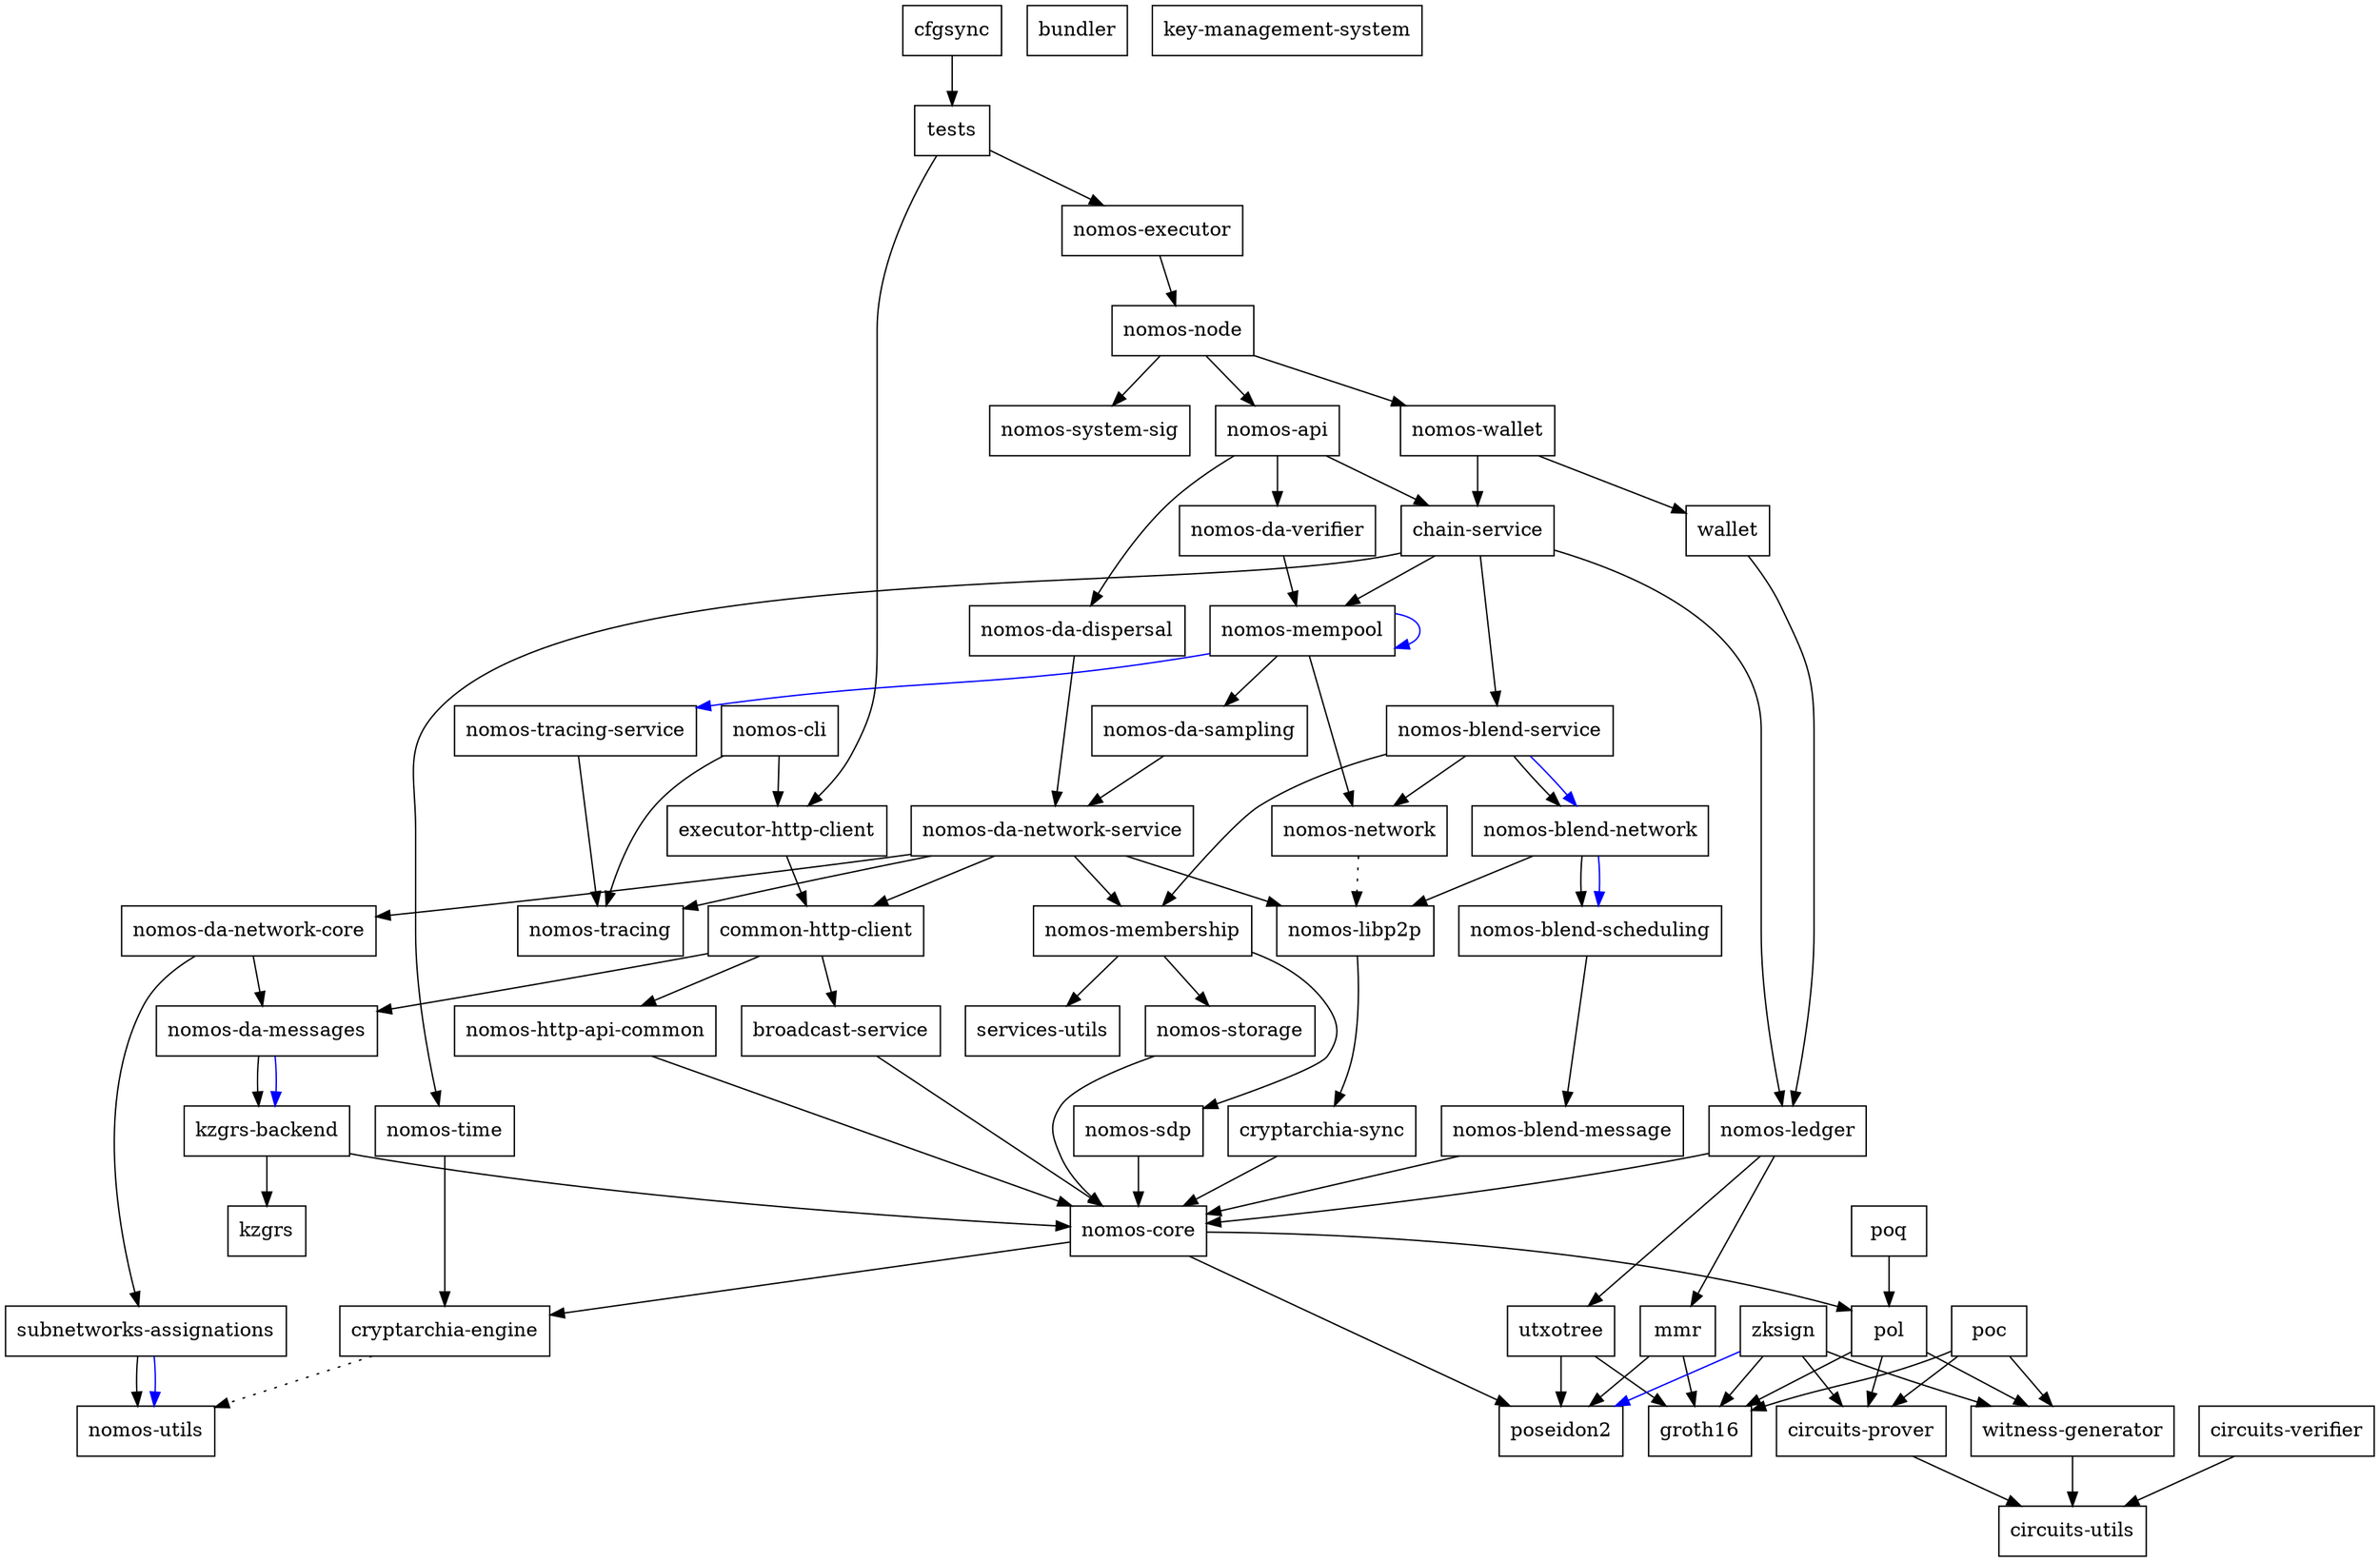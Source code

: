 digraph {
    0 [ label = "cryptarchia-engine" shape = box]
    1 [ label = "nomos-utils" shape = box]
    2 [ label = "cryptarchia-sync" shape = box]
    3 [ label = "nomos-core" shape = box]
    4 [ label = "groth16" shape = box]
    5 [ label = "pol" shape = box]
    6 [ label = "circuits-prover" shape = box]
    7 [ label = "circuits-utils" shape = box]
    8 [ label = "witness-generator" shape = box]
    9 [ label = "poseidon2" shape = box]
    10 [ label = "nomos-ledger" shape = box]
    11 [ label = "mmr" shape = box]
    12 [ label = "utxotree" shape = box]
    13 [ label = "nomos-http-api-common" shape = box]
    14 [ label = "nomos-executor" shape = box]
    15 [ label = "broadcast-service" shape = box]
    16 [ label = "kzgrs-backend" shape = box]
    17 [ label = "kzgrs" shape = box]
    18 [ label = "nomos-api" shape = box]
    19 [ label = "chain-service" shape = box]
    20 [ label = "nomos-blend-service" shape = box]
    21 [ label = "nomos-blend-message" shape = box]
    22 [ label = "nomos-blend-network" shape = box]
    23 [ label = "nomos-blend-scheduling" shape = box]
    24 [ label = "nomos-libp2p" shape = box]
    25 [ label = "nomos-membership" shape = box]
    26 [ label = "nomos-sdp" shape = box]
    27 [ label = "nomos-storage" shape = box]
    28 [ label = "services-utils" shape = box]
    29 [ label = "nomos-network" shape = box]
    30 [ label = "nomos-da-sampling" shape = box]
    31 [ label = "nomos-da-network-core" shape = box]
    32 [ label = "nomos-da-messages" shape = box]
    33 [ label = "subnetworks-assignations" shape = box]
    34 [ label = "nomos-da-network-service" shape = box]
    35 [ label = "common-http-client" shape = box]
    36 [ label = "nomos-tracing" shape = box]
    37 [ label = "nomos-mempool" shape = box]
    38 [ label = "nomos-tracing-service" shape = box]
    39 [ label = "nomos-time" shape = box]
    40 [ label = "nomos-da-dispersal" shape = box]
    41 [ label = "nomos-da-verifier" shape = box]
    42 [ label = "nomos-node" shape = box]
    43 [ label = "nomos-system-sig" shape = box]
    44 [ label = "nomos-wallet" shape = box]
    45 [ label = "wallet" shape = box]
    46 [ label = "executor-http-client" shape = box]
    47 [ label = "bundler" shape = box]
    48 [ label = "nomos-cli" shape = box]
    49 [ label = "key-management-system" shape = box]
    50 [ label = "cfgsync" shape = box]
    51 [ label = "tests" shape = box]
    52 [ label = "circuits-verifier" shape = box]
    53 [ label = "poc" shape = box]
    54 [ label = "poq" shape = box]
    55 [ label = "zksign" shape = box]
    0 -> 1 [ style = dotted]
    2 -> 3 [ ]
    3 -> 0 [ ]
    3 -> 5 [ ]
    3 -> 9 [ ]
    5 -> 6 [ ]
    5 -> 4 [ ]
    5 -> 8 [ ]
    6 -> 7 [ ]
    8 -> 7 [ ]
    10 -> 11 [ ]
    10 -> 3 [ ]
    10 -> 12 [ ]
    11 -> 4 [ ]
    11 -> 9 [ ]
    12 -> 4 [ ]
    12 -> 9 [ ]
    13 -> 3 [ ]
    14 -> 42 [ ]
    15 -> 3 [ ]
    16 -> 17 [ ]
    16 -> 3 [ ]
    18 -> 19 [ ]
    18 -> 40 [ ]
    18 -> 41 [ ]
    19 -> 20 [ ]
    19 -> 10 [ ]
    19 -> 37 [ ]
    19 -> 39 [ ]
    20 -> 22 [ ]
    20 -> 22 [ color = blue]
    20 -> 25 [ ]
    20 -> 29 [ ]
    21 -> 3 [ ]
    22 -> 23 [ ]
    22 -> 23 [ color = blue]
    22 -> 24 [ ]
    23 -> 21 [ ]
    24 -> 2 [ ]
    25 -> 26 [ ]
    25 -> 27 [ ]
    25 -> 28 [ ]
    26 -> 3 [ ]
    27 -> 3 [ ]
    29 -> 24 [ style = dotted]
    30 -> 34 [ ]
    31 -> 32 [ ]
    31 -> 33 [ ]
    32 -> 16 [ ]
    32 -> 16 [ color = blue]
    33 -> 1 [ ]
    33 -> 1 [ color = blue]
    34 -> 35 [ ]
    34 -> 31 [ ]
    34 -> 24 [ ]
    34 -> 25 [ ]
    34 -> 36 [ ]
    35 -> 15 [ ]
    35 -> 32 [ ]
    35 -> 13 [ ]
    37 -> 30 [ ]
    37 -> 37 [ color = blue]
    37 -> 29 [ ]
    37 -> 38 [ color = blue]
    38 -> 36 [ ]
    39 -> 0 [ ]
    40 -> 34 [ ]
    41 -> 37 [ ]
    42 -> 18 [ ]
    42 -> 43 [ ]
    42 -> 44 [ ]
    44 -> 19 [ ]
    44 -> 45 [ ]
    45 -> 10 [ ]
    46 -> 35 [ ]
    48 -> 46 [ ]
    48 -> 36 [ ]
    50 -> 51 [ ]
    51 -> 46 [ ]
    51 -> 14 [ ]
    52 -> 7 [ ]
    53 -> 6 [ ]
    53 -> 4 [ ]
    53 -> 8 [ ]
    54 -> 5 [ ]
    55 -> 6 [ ]
    55 -> 4 [ ]
    55 -> 9 [ color = blue]
    55 -> 8 [ ]
}

